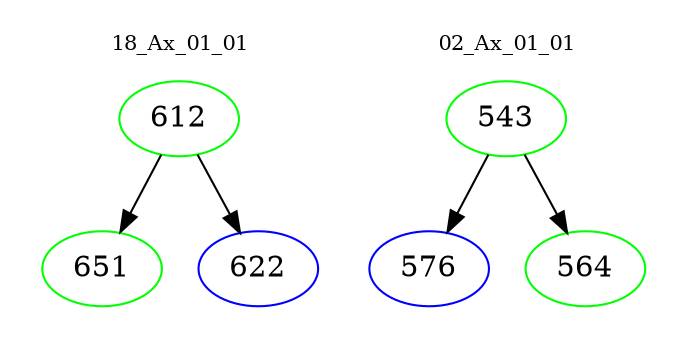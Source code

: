 digraph{
subgraph cluster_0 {
color = white
label = "18_Ax_01_01";
fontsize=10;
T0_612 [label="612", color="green"]
T0_612 -> T0_651 [color="black"]
T0_651 [label="651", color="green"]
T0_612 -> T0_622 [color="black"]
T0_622 [label="622", color="blue"]
}
subgraph cluster_1 {
color = white
label = "02_Ax_01_01";
fontsize=10;
T1_543 [label="543", color="green"]
T1_543 -> T1_576 [color="black"]
T1_576 [label="576", color="blue"]
T1_543 -> T1_564 [color="black"]
T1_564 [label="564", color="green"]
}
}
